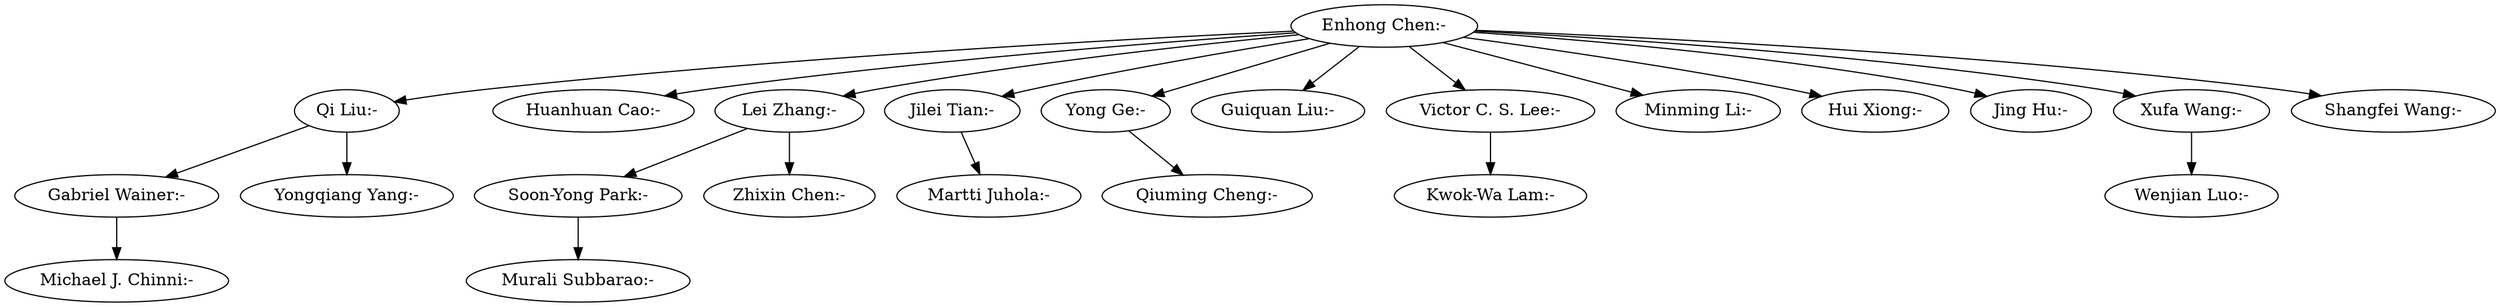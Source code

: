 strict digraph G{
"Qi Liu:-" -> "Gabriel Wainer:-"
"Enhong Chen:-" -> "Huanhuan Cao:-"
"Enhong Chen:-" -> "Lei Zhang:-"
"Jilei Tian:-" -> "Martti Juhola:-"
"Yong Ge:-" -> "Qiuming Cheng:-"
"Soon-Yong Park:-" -> "Murali Subbarao:-"
"Enhong Chen:-" -> "Guiquan Liu:-"
"Enhong Chen:-" -> "Yong Ge:-"
"Lei Zhang:-" -> "Soon-Yong Park:-"
"Victor C. S. Lee:-" -> "Kwok-Wa Lam:-"
"Enhong Chen:-" -> "Minming Li:-"
"Enhong Chen:-" -> "Jilei Tian:-"
"Enhong Chen:-" -> "Hui Xiong:-"
"Enhong Chen:-" -> "Jing Hu:-"
"Lei Zhang:-" -> "Zhixin Chen:-"
"Gabriel Wainer:-" -> "Michael J. Chinni:-"
"Qi Liu:-" -> "Yongqiang Yang:-"
"Enhong Chen:-" -> "Qi Liu:-"
"Enhong Chen:-" -> "Xufa Wang:-"
"Enhong Chen:-" -> "Shangfei Wang:-"
"Xufa Wang:-" -> "Wenjian Luo:-"
"Enhong Chen:-" -> "Victor C. S. Lee:-"
}
